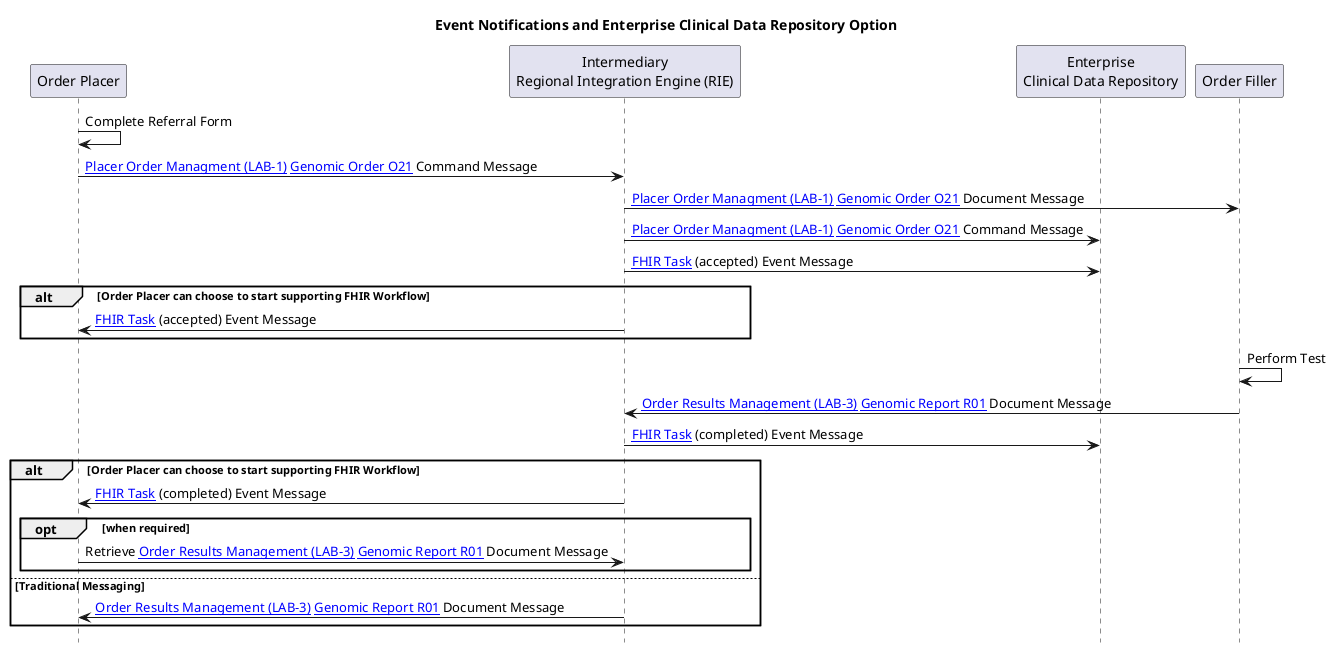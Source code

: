 @startuml

skinparam svgDimensionStyle false

hide footbox

title "Event Notifications and Enterprise Clinical Data Repository Option"

participant "Order Placer" as EPR
participant "Intermediary\nRegional Integration Engine (RIE)" as TIE
participant "Enterprise\nClinical Data Repository" as CDR
participant "Order Filler" as LIMS


EPR -> EPR: Complete Referral Form
EPR -> TIE: [[LAB-1.html Placer Order Managment (LAB-1)]] [[DDD-TestOrder.html Genomic Order O21]] Command Message
TIE -> LIMS: [[LAB-1.html Placer Order Managment (LAB-1)]] [[DDD-TestOrder.html Genomic Order O21]] Document Message
TIE -> CDR: [[LAB-1.html Placer Order Managment (LAB-1)]] [[DDD-TestOrder.html Genomic Order O21]] Command Message
TIE -> CDR: [[StructureDefinition-Task.html FHIR Task]] (accepted) Event Message
alt Order Placer can choose to start supporting FHIR Workflow
TIE -> EPR: [[StructureDefinition-Task.html FHIR Task]] (accepted) Event Message
end
LIMS -> LIMS: Perform Test

LIMS -> TIE: [[LAB-3.html Order Results Management (LAB-3)]] [[DDD-TestReport.html Genomic Report R01]] Document Message
TIE -> CDR: [[StructureDefinition-Task.html FHIR Task]] (completed) Event Message
alt Order Placer can choose to start supporting FHIR Workflow
TIE -> EPR: [[StructureDefinition-Task.html FHIR Task]] (completed) Event Message
opt when required
  EPR -> TIE: Retrieve [[LAB-3.html Order Results Management (LAB-3)]] [[DDD-TestReport.html Genomic Report R01]] Document Message
end
else Traditional Messaging
TIE -> EPR: [[LAB-3.html Order Results Management (LAB-3)]] [[DDD-TestReport.html Genomic Report R01]] Document Message
end

@enduml
